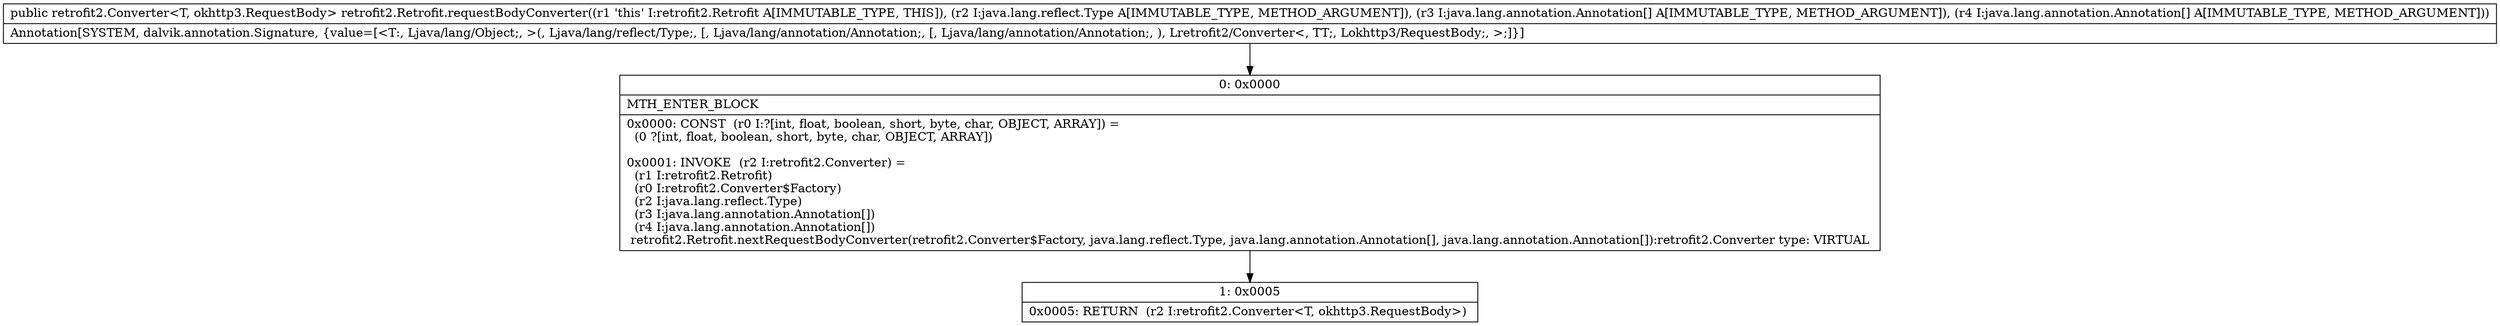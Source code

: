 digraph "CFG forretrofit2.Retrofit.requestBodyConverter(Ljava\/lang\/reflect\/Type;[Ljava\/lang\/annotation\/Annotation;[Ljava\/lang\/annotation\/Annotation;)Lretrofit2\/Converter;" {
Node_0 [shape=record,label="{0\:\ 0x0000|MTH_ENTER_BLOCK\l|0x0000: CONST  (r0 I:?[int, float, boolean, short, byte, char, OBJECT, ARRAY]) = \l  (0 ?[int, float, boolean, short, byte, char, OBJECT, ARRAY])\l \l0x0001: INVOKE  (r2 I:retrofit2.Converter) = \l  (r1 I:retrofit2.Retrofit)\l  (r0 I:retrofit2.Converter$Factory)\l  (r2 I:java.lang.reflect.Type)\l  (r3 I:java.lang.annotation.Annotation[])\l  (r4 I:java.lang.annotation.Annotation[])\l retrofit2.Retrofit.nextRequestBodyConverter(retrofit2.Converter$Factory, java.lang.reflect.Type, java.lang.annotation.Annotation[], java.lang.annotation.Annotation[]):retrofit2.Converter type: VIRTUAL \l}"];
Node_1 [shape=record,label="{1\:\ 0x0005|0x0005: RETURN  (r2 I:retrofit2.Converter\<T, okhttp3.RequestBody\>) \l}"];
MethodNode[shape=record,label="{public retrofit2.Converter\<T, okhttp3.RequestBody\> retrofit2.Retrofit.requestBodyConverter((r1 'this' I:retrofit2.Retrofit A[IMMUTABLE_TYPE, THIS]), (r2 I:java.lang.reflect.Type A[IMMUTABLE_TYPE, METHOD_ARGUMENT]), (r3 I:java.lang.annotation.Annotation[] A[IMMUTABLE_TYPE, METHOD_ARGUMENT]), (r4 I:java.lang.annotation.Annotation[] A[IMMUTABLE_TYPE, METHOD_ARGUMENT]))  | Annotation[SYSTEM, dalvik.annotation.Signature, \{value=[\<T:, Ljava\/lang\/Object;, \>(, Ljava\/lang\/reflect\/Type;, [, Ljava\/lang\/annotation\/Annotation;, [, Ljava\/lang\/annotation\/Annotation;, ), Lretrofit2\/Converter\<, TT;, Lokhttp3\/RequestBody;, \>;]\}]\l}"];
MethodNode -> Node_0;
Node_0 -> Node_1;
}

